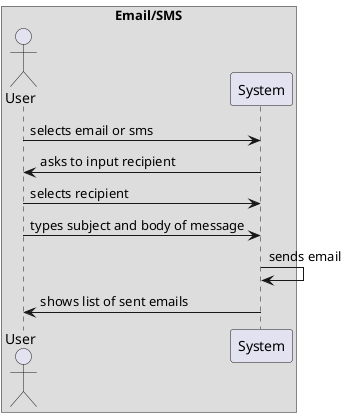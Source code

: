 @startuml emailSMS_SD.png
skinparam handwritten false
    skinparam monochrome false
    skinparam packageStyle rect
    skinparam defaultFontName FG Virgil
    skinparam shadowing false



  box "Email/SMS"
    actor "User"
    participant "System"
  end box

    User->System:selects email or sms
    System->User:asks to input recipient
    User->System:selects recipient
    User->System:types subject and body of message
    System->System:sends email
    System->User:shows list of sent emails
@enduml
